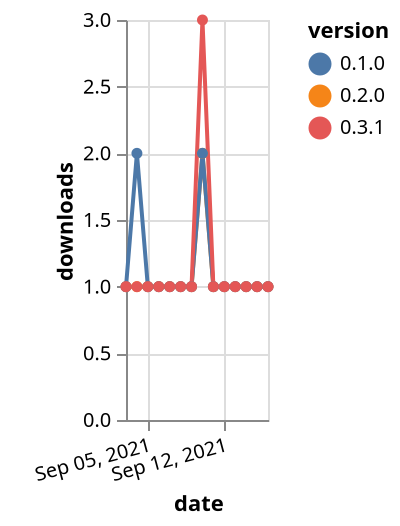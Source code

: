 {"$schema": "https://vega.github.io/schema/vega-lite/v5.json", "description": "A simple bar chart with embedded data.", "data": {"values": [{"date": "2021-09-03", "total": 136, "delta": 1, "version": "0.2.0"}, {"date": "2021-09-04", "total": 137, "delta": 1, "version": "0.2.0"}, {"date": "2021-09-05", "total": 138, "delta": 1, "version": "0.2.0"}, {"date": "2021-09-06", "total": 139, "delta": 1, "version": "0.2.0"}, {"date": "2021-09-07", "total": 140, "delta": 1, "version": "0.2.0"}, {"date": "2021-09-08", "total": 141, "delta": 1, "version": "0.2.0"}, {"date": "2021-09-09", "total": 142, "delta": 1, "version": "0.2.0"}, {"date": "2021-09-10", "total": 144, "delta": 2, "version": "0.2.0"}, {"date": "2021-09-11", "total": 145, "delta": 1, "version": "0.2.0"}, {"date": "2021-09-12", "total": 146, "delta": 1, "version": "0.2.0"}, {"date": "2021-09-13", "total": 147, "delta": 1, "version": "0.2.0"}, {"date": "2021-09-14", "total": 148, "delta": 1, "version": "0.2.0"}, {"date": "2021-09-15", "total": 149, "delta": 1, "version": "0.2.0"}, {"date": "2021-09-16", "total": 150, "delta": 1, "version": "0.2.0"}, {"date": "2021-09-03", "total": 141, "delta": 1, "version": "0.1.0"}, {"date": "2021-09-04", "total": 143, "delta": 2, "version": "0.1.0"}, {"date": "2021-09-05", "total": 144, "delta": 1, "version": "0.1.0"}, {"date": "2021-09-06", "total": 145, "delta": 1, "version": "0.1.0"}, {"date": "2021-09-07", "total": 146, "delta": 1, "version": "0.1.0"}, {"date": "2021-09-08", "total": 147, "delta": 1, "version": "0.1.0"}, {"date": "2021-09-09", "total": 148, "delta": 1, "version": "0.1.0"}, {"date": "2021-09-10", "total": 150, "delta": 2, "version": "0.1.0"}, {"date": "2021-09-11", "total": 151, "delta": 1, "version": "0.1.0"}, {"date": "2021-09-12", "total": 152, "delta": 1, "version": "0.1.0"}, {"date": "2021-09-13", "total": 153, "delta": 1, "version": "0.1.0"}, {"date": "2021-09-14", "total": 154, "delta": 1, "version": "0.1.0"}, {"date": "2021-09-15", "total": 155, "delta": 1, "version": "0.1.0"}, {"date": "2021-09-16", "total": 156, "delta": 1, "version": "0.1.0"}, {"date": "2021-09-03", "total": 121, "delta": 1, "version": "0.3.1"}, {"date": "2021-09-04", "total": 122, "delta": 1, "version": "0.3.1"}, {"date": "2021-09-05", "total": 123, "delta": 1, "version": "0.3.1"}, {"date": "2021-09-06", "total": 124, "delta": 1, "version": "0.3.1"}, {"date": "2021-09-07", "total": 125, "delta": 1, "version": "0.3.1"}, {"date": "2021-09-08", "total": 126, "delta": 1, "version": "0.3.1"}, {"date": "2021-09-09", "total": 127, "delta": 1, "version": "0.3.1"}, {"date": "2021-09-10", "total": 130, "delta": 3, "version": "0.3.1"}, {"date": "2021-09-11", "total": 131, "delta": 1, "version": "0.3.1"}, {"date": "2021-09-12", "total": 132, "delta": 1, "version": "0.3.1"}, {"date": "2021-09-13", "total": 133, "delta": 1, "version": "0.3.1"}, {"date": "2021-09-14", "total": 134, "delta": 1, "version": "0.3.1"}, {"date": "2021-09-15", "total": 135, "delta": 1, "version": "0.3.1"}, {"date": "2021-09-16", "total": 136, "delta": 1, "version": "0.3.1"}]}, "width": "container", "mark": {"type": "line", "point": {"filled": true}}, "encoding": {"x": {"field": "date", "type": "temporal", "timeUnit": "yearmonthdate", "title": "date", "axis": {"labelAngle": -15}}, "y": {"field": "delta", "type": "quantitative", "title": "downloads"}, "color": {"field": "version", "type": "nominal"}, "tooltip": {"field": "delta"}}}